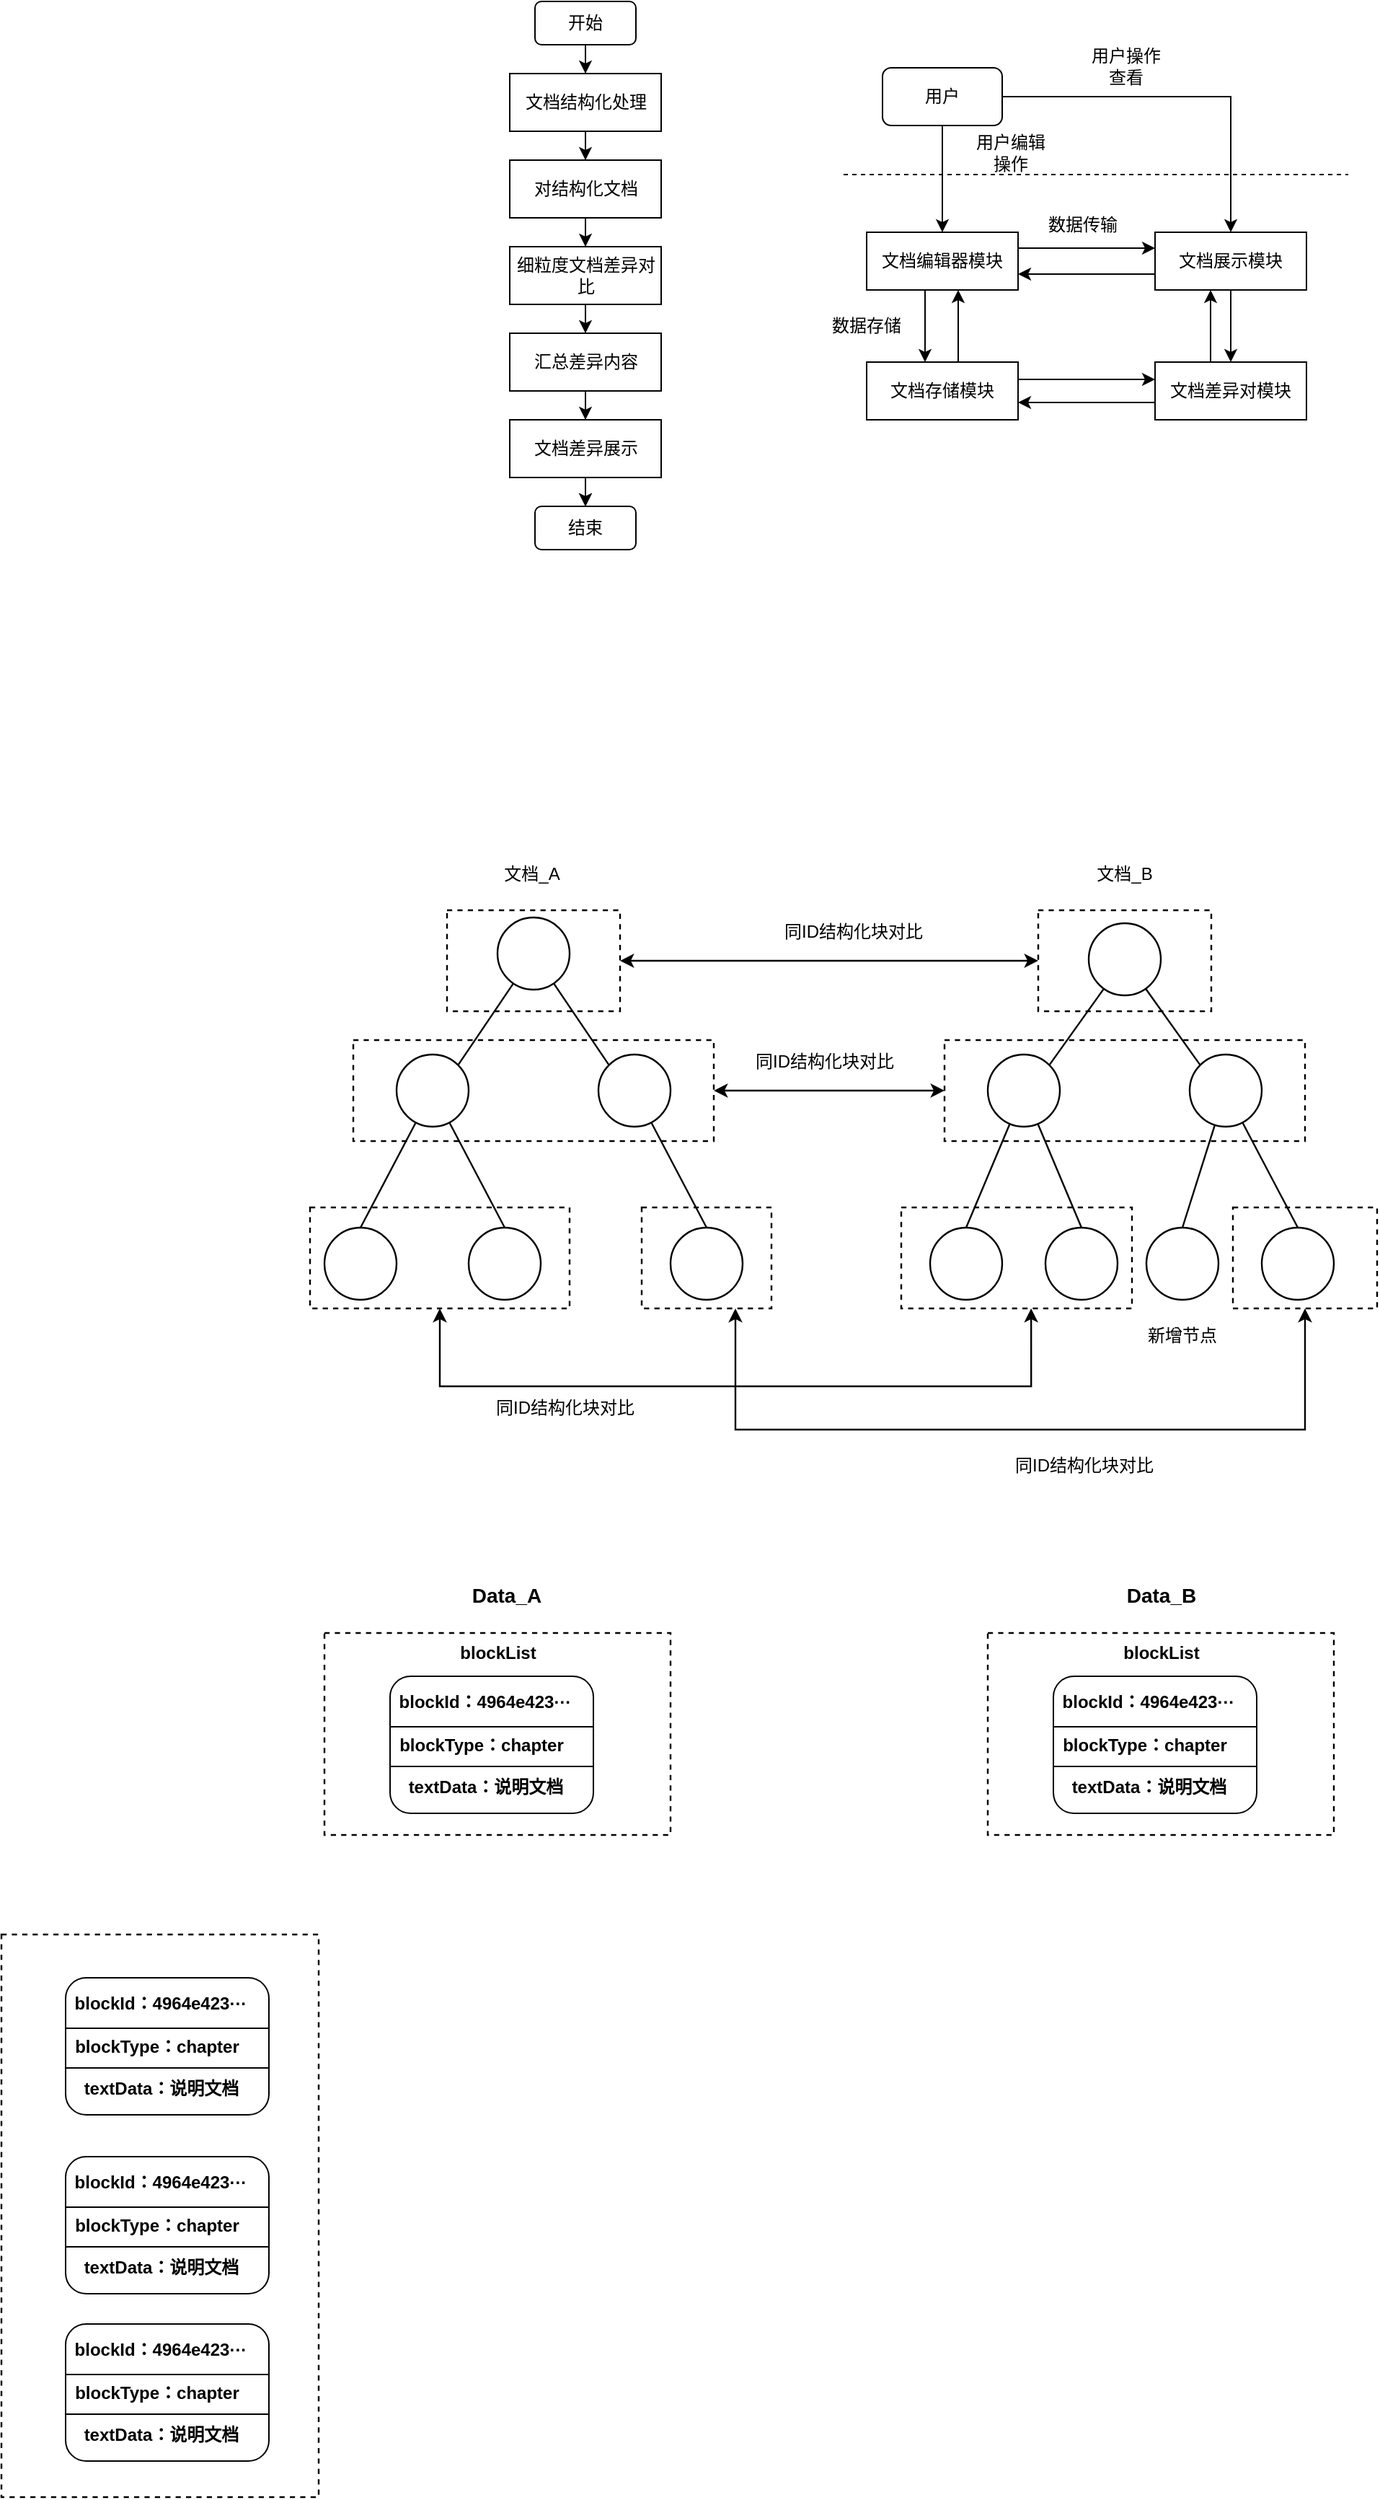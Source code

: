 <mxfile version="24.6.4" type="github">
  <diagram name="第 1 页" id="oBcTDAW4pHkjtFFDSPgj">
    <mxGraphModel dx="1877" dy="557" grid="1" gridSize="10" guides="1" tooltips="1" connect="1" arrows="1" fold="1" page="1" pageScale="1" pageWidth="827" pageHeight="1169" math="0" shadow="0">
      <root>
        <mxCell id="0" />
        <mxCell id="1" parent="0" />
        <mxCell id="rCB-V95ukldK7txEn3Un-5" style="edgeStyle=orthogonalEdgeStyle;rounded=0;orthogonalLoop=1;jettySize=auto;html=1;entryX=0.5;entryY=0;entryDx=0;entryDy=0;" edge="1" parent="1" source="lkDawI4MRN-JRugf49g6-1" target="lkDawI4MRN-JRugf49g6-2">
          <mxGeometry relative="1" as="geometry" />
        </mxCell>
        <mxCell id="lkDawI4MRN-JRugf49g6-1" value="开始" style="rounded=1;whiteSpace=wrap;html=1;" parent="1" vertex="1">
          <mxGeometry x="200" y="110" width="70" height="30" as="geometry" />
        </mxCell>
        <mxCell id="rCB-V95ukldK7txEn3Un-6" style="edgeStyle=orthogonalEdgeStyle;rounded=0;orthogonalLoop=1;jettySize=auto;html=1;entryX=0.5;entryY=0;entryDx=0;entryDy=0;" edge="1" parent="1" source="lkDawI4MRN-JRugf49g6-2" target="lkDawI4MRN-JRugf49g6-4">
          <mxGeometry relative="1" as="geometry" />
        </mxCell>
        <mxCell id="lkDawI4MRN-JRugf49g6-2" value="文档结构化处理" style="rounded=0;whiteSpace=wrap;html=1;" parent="1" vertex="1">
          <mxGeometry x="182.5" y="160" width="105" height="40" as="geometry" />
        </mxCell>
        <mxCell id="rCB-V95ukldK7txEn3Un-7" style="edgeStyle=orthogonalEdgeStyle;rounded=0;orthogonalLoop=1;jettySize=auto;html=1;entryX=0.5;entryY=0;entryDx=0;entryDy=0;" edge="1" parent="1" source="lkDawI4MRN-JRugf49g6-4" target="rCB-V95ukldK7txEn3Un-1">
          <mxGeometry relative="1" as="geometry" />
        </mxCell>
        <mxCell id="lkDawI4MRN-JRugf49g6-4" value="对结构化文档" style="rounded=0;whiteSpace=wrap;html=1;" parent="1" vertex="1">
          <mxGeometry x="182.5" y="220" width="105" height="40" as="geometry" />
        </mxCell>
        <mxCell id="rCB-V95ukldK7txEn3Un-8" style="edgeStyle=orthogonalEdgeStyle;rounded=0;orthogonalLoop=1;jettySize=auto;html=1;entryX=0.5;entryY=0;entryDx=0;entryDy=0;" edge="1" parent="1" source="rCB-V95ukldK7txEn3Un-1" target="rCB-V95ukldK7txEn3Un-2">
          <mxGeometry relative="1" as="geometry" />
        </mxCell>
        <mxCell id="rCB-V95ukldK7txEn3Un-1" value="细粒度文档差异对比" style="rounded=0;whiteSpace=wrap;html=1;" vertex="1" parent="1">
          <mxGeometry x="182.5" y="280" width="105" height="40" as="geometry" />
        </mxCell>
        <mxCell id="rCB-V95ukldK7txEn3Un-9" style="edgeStyle=orthogonalEdgeStyle;rounded=0;orthogonalLoop=1;jettySize=auto;html=1;entryX=0.5;entryY=0;entryDx=0;entryDy=0;" edge="1" parent="1" source="rCB-V95ukldK7txEn3Un-2" target="rCB-V95ukldK7txEn3Un-3">
          <mxGeometry relative="1" as="geometry" />
        </mxCell>
        <mxCell id="rCB-V95ukldK7txEn3Un-2" value="汇总差异内容" style="rounded=0;whiteSpace=wrap;html=1;" vertex="1" parent="1">
          <mxGeometry x="182.5" y="340" width="105" height="40" as="geometry" />
        </mxCell>
        <mxCell id="rCB-V95ukldK7txEn3Un-10" style="edgeStyle=orthogonalEdgeStyle;rounded=0;orthogonalLoop=1;jettySize=auto;html=1;entryX=0.5;entryY=0;entryDx=0;entryDy=0;" edge="1" parent="1" source="rCB-V95ukldK7txEn3Un-3" target="rCB-V95ukldK7txEn3Un-4">
          <mxGeometry relative="1" as="geometry" />
        </mxCell>
        <mxCell id="rCB-V95ukldK7txEn3Un-11" value="" style="edgeStyle=orthogonalEdgeStyle;rounded=0;orthogonalLoop=1;jettySize=auto;html=1;" edge="1" parent="1" source="rCB-V95ukldK7txEn3Un-3" target="rCB-V95ukldK7txEn3Un-4">
          <mxGeometry relative="1" as="geometry" />
        </mxCell>
        <mxCell id="rCB-V95ukldK7txEn3Un-3" value="文档差异展示" style="rounded=0;whiteSpace=wrap;html=1;" vertex="1" parent="1">
          <mxGeometry x="182.5" y="400" width="105" height="40" as="geometry" />
        </mxCell>
        <mxCell id="rCB-V95ukldK7txEn3Un-4" value="结束" style="rounded=1;whiteSpace=wrap;html=1;" vertex="1" parent="1">
          <mxGeometry x="200" y="460" width="70" height="30" as="geometry" />
        </mxCell>
        <mxCell id="rCB-V95ukldK7txEn3Un-15" style="edgeStyle=orthogonalEdgeStyle;rounded=0;orthogonalLoop=1;jettySize=auto;html=1;entryX=0.5;entryY=0;entryDx=0;entryDy=0;" edge="1" parent="1">
          <mxGeometry relative="1" as="geometry">
            <mxPoint x="470.5" y="310" as="sourcePoint" />
            <mxPoint x="470.5" y="360" as="targetPoint" />
          </mxGeometry>
        </mxCell>
        <mxCell id="rCB-V95ukldK7txEn3Un-18" style="edgeStyle=orthogonalEdgeStyle;rounded=0;orthogonalLoop=1;jettySize=auto;html=1;entryX=0;entryY=0.5;entryDx=0;entryDy=0;" edge="1" parent="1">
          <mxGeometry relative="1" as="geometry">
            <mxPoint x="535" y="281" as="sourcePoint" />
            <mxPoint x="630" y="281" as="targetPoint" />
          </mxGeometry>
        </mxCell>
        <mxCell id="rCB-V95ukldK7txEn3Un-32" value="" style="edgeStyle=orthogonalEdgeStyle;rounded=0;orthogonalLoop=1;jettySize=auto;html=1;" edge="1" parent="1">
          <mxGeometry relative="1" as="geometry">
            <mxPoint x="630" y="388" as="sourcePoint" />
            <mxPoint x="535" y="388" as="targetPoint" />
          </mxGeometry>
        </mxCell>
        <mxCell id="rCB-V95ukldK7txEn3Un-33" value="" style="edgeStyle=orthogonalEdgeStyle;rounded=0;orthogonalLoop=1;jettySize=auto;html=1;" edge="1" parent="1">
          <mxGeometry relative="1" as="geometry">
            <mxPoint x="668.5" y="360" as="sourcePoint" />
            <mxPoint x="668.5" y="310" as="targetPoint" />
          </mxGeometry>
        </mxCell>
        <mxCell id="rCB-V95ukldK7txEn3Un-12" value="文档差异对模块" style="rounded=0;whiteSpace=wrap;html=1;" vertex="1" parent="1">
          <mxGeometry x="630" y="360" width="105" height="40" as="geometry" />
        </mxCell>
        <mxCell id="rCB-V95ukldK7txEn3Un-16" style="edgeStyle=orthogonalEdgeStyle;rounded=0;orthogonalLoop=1;jettySize=auto;html=1;entryX=0.5;entryY=1;entryDx=0;entryDy=0;" edge="1" parent="1">
          <mxGeometry relative="1" as="geometry">
            <mxPoint x="493.5" y="360" as="sourcePoint" />
            <mxPoint x="493.5" y="310" as="targetPoint" />
          </mxGeometry>
        </mxCell>
        <mxCell id="rCB-V95ukldK7txEn3Un-29" value="" style="edgeStyle=orthogonalEdgeStyle;rounded=0;orthogonalLoop=1;jettySize=auto;html=1;" edge="1" parent="1">
          <mxGeometry relative="1" as="geometry">
            <mxPoint x="535" y="372" as="sourcePoint" />
            <mxPoint x="630" y="372" as="targetPoint" />
          </mxGeometry>
        </mxCell>
        <mxCell id="rCB-V95ukldK7txEn3Un-13" value="文档存储模块" style="rounded=0;whiteSpace=wrap;html=1;" vertex="1" parent="1">
          <mxGeometry x="430" y="360" width="105" height="40" as="geometry" />
        </mxCell>
        <mxCell id="rCB-V95ukldK7txEn3Un-20" value="" style="edgeStyle=orthogonalEdgeStyle;rounded=0;orthogonalLoop=1;jettySize=auto;html=1;" edge="1" parent="1">
          <mxGeometry relative="1" as="geometry">
            <mxPoint x="630" y="299" as="sourcePoint" />
            <mxPoint x="535" y="299" as="targetPoint" />
          </mxGeometry>
        </mxCell>
        <mxCell id="rCB-V95ukldK7txEn3Un-34" value="" style="edgeStyle=orthogonalEdgeStyle;rounded=0;orthogonalLoop=1;jettySize=auto;html=1;" edge="1" parent="1" source="rCB-V95ukldK7txEn3Un-14" target="rCB-V95ukldK7txEn3Un-12">
          <mxGeometry relative="1" as="geometry" />
        </mxCell>
        <mxCell id="rCB-V95ukldK7txEn3Un-14" value="文档展示模块" style="rounded=0;whiteSpace=wrap;html=1;" vertex="1" parent="1">
          <mxGeometry x="630" y="270" width="105" height="40" as="geometry" />
        </mxCell>
        <mxCell id="rCB-V95ukldK7txEn3Un-22" value="" style="endArrow=none;html=1;rounded=0;dashed=1;" edge="1" parent="1">
          <mxGeometry width="50" height="50" relative="1" as="geometry">
            <mxPoint x="414" y="230" as="sourcePoint" />
            <mxPoint x="764" y="230" as="targetPoint" />
          </mxGeometry>
        </mxCell>
        <mxCell id="rCB-V95ukldK7txEn3Un-25" value="用户操作查看" style="text;html=1;align=center;verticalAlign=middle;whiteSpace=wrap;rounded=0;" vertex="1" parent="1">
          <mxGeometry x="580" y="140" width="60" height="30" as="geometry" />
        </mxCell>
        <mxCell id="rCB-V95ukldK7txEn3Un-26" value="数据传输" style="text;html=1;align=center;verticalAlign=middle;whiteSpace=wrap;rounded=0;" vertex="1" parent="1">
          <mxGeometry x="550" y="250" width="60" height="30" as="geometry" />
        </mxCell>
        <mxCell id="rCB-V95ukldK7txEn3Un-27" value="数据存储" style="text;html=1;align=center;verticalAlign=middle;whiteSpace=wrap;rounded=0;" vertex="1" parent="1">
          <mxGeometry x="400" y="320" width="60" height="30" as="geometry" />
        </mxCell>
        <mxCell id="rCB-V95ukldK7txEn3Un-28" value="文档编辑器模块" style="rounded=0;whiteSpace=wrap;html=1;" vertex="1" parent="1">
          <mxGeometry x="430" y="270" width="105" height="40" as="geometry" />
        </mxCell>
        <mxCell id="rCB-V95ukldK7txEn3Un-37" value="" style="edgeStyle=orthogonalEdgeStyle;rounded=0;orthogonalLoop=1;jettySize=auto;html=1;" edge="1" parent="1" source="rCB-V95ukldK7txEn3Un-35" target="rCB-V95ukldK7txEn3Un-28">
          <mxGeometry relative="1" as="geometry" />
        </mxCell>
        <mxCell id="rCB-V95ukldK7txEn3Un-38" style="edgeStyle=orthogonalEdgeStyle;rounded=0;orthogonalLoop=1;jettySize=auto;html=1;entryX=0.5;entryY=0;entryDx=0;entryDy=0;" edge="1" parent="1" source="rCB-V95ukldK7txEn3Un-35" target="rCB-V95ukldK7txEn3Un-14">
          <mxGeometry relative="1" as="geometry" />
        </mxCell>
        <mxCell id="rCB-V95ukldK7txEn3Un-35" value="用户" style="rounded=1;whiteSpace=wrap;html=1;" vertex="1" parent="1">
          <mxGeometry x="441" y="156" width="83" height="40" as="geometry" />
        </mxCell>
        <mxCell id="rCB-V95ukldK7txEn3Un-36" value="用户编辑操作" style="text;html=1;align=center;verticalAlign=middle;whiteSpace=wrap;rounded=0;" vertex="1" parent="1">
          <mxGeometry x="500" y="200" width="60" height="30" as="geometry" />
        </mxCell>
        <mxCell id="rCB-V95ukldK7txEn3Un-83" style="edgeStyle=orthogonalEdgeStyle;rounded=0;orthogonalLoop=1;jettySize=auto;html=1;entryX=0.5;entryY=1;entryDx=0;entryDy=0;startArrow=classic;startFill=1;strokeWidth=1.2;" edge="1" parent="1" source="rCB-V95ukldK7txEn3Un-84" target="rCB-V95ukldK7txEn3Un-86">
          <mxGeometry relative="1" as="geometry">
            <mxPoint x="339" y="1140" as="targetPoint" />
            <Array as="points">
              <mxPoint x="339" y="1100" />
              <mxPoint x="734" y="1100" />
            </Array>
          </mxGeometry>
        </mxCell>
        <mxCell id="rCB-V95ukldK7txEn3Un-84" value="" style="rounded=0;whiteSpace=wrap;html=1;dashed=1;strokeWidth=1.2;" vertex="1" parent="1">
          <mxGeometry x="274" y="946" width="90" height="70" as="geometry" />
        </mxCell>
        <mxCell id="rCB-V95ukldK7txEn3Un-85" value="" style="rounded=0;whiteSpace=wrap;html=1;dashed=1;strokeWidth=1.2;" vertex="1" parent="1">
          <mxGeometry x="454" y="946" width="160" height="70" as="geometry" />
        </mxCell>
        <mxCell id="rCB-V95ukldK7txEn3Un-86" value="" style="rounded=0;whiteSpace=wrap;html=1;dashed=1;strokeWidth=1.2;" vertex="1" parent="1">
          <mxGeometry x="684" y="946" width="100" height="70" as="geometry" />
        </mxCell>
        <mxCell id="rCB-V95ukldK7txEn3Un-87" value="" style="rounded=0;whiteSpace=wrap;html=1;dashed=1;strokeWidth=1.2;" vertex="1" parent="1">
          <mxGeometry x="44" y="946" width="180" height="70" as="geometry" />
        </mxCell>
        <mxCell id="rCB-V95ukldK7txEn3Un-88" value="" style="rounded=0;whiteSpace=wrap;html=1;dashed=1;strokeWidth=1.2;" vertex="1" parent="1">
          <mxGeometry x="484" y="830" width="250" height="70" as="geometry" />
        </mxCell>
        <mxCell id="rCB-V95ukldK7txEn3Un-89" style="edgeStyle=orthogonalEdgeStyle;rounded=0;orthogonalLoop=1;jettySize=auto;html=1;entryX=0;entryY=0.5;entryDx=0;entryDy=0;startArrow=classic;startFill=1;strokeWidth=1.2;" edge="1" parent="1" source="rCB-V95ukldK7txEn3Un-90" target="rCB-V95ukldK7txEn3Un-88">
          <mxGeometry relative="1" as="geometry" />
        </mxCell>
        <mxCell id="rCB-V95ukldK7txEn3Un-90" value="" style="rounded=0;whiteSpace=wrap;html=1;dashed=1;strokeWidth=1.2;" vertex="1" parent="1">
          <mxGeometry x="74" y="830" width="250" height="70" as="geometry" />
        </mxCell>
        <mxCell id="rCB-V95ukldK7txEn3Un-91" value="" style="rounded=0;whiteSpace=wrap;html=1;dashed=1;strokeWidth=1.2;" vertex="1" parent="1">
          <mxGeometry x="549" y="740" width="120" height="70" as="geometry" />
        </mxCell>
        <mxCell id="rCB-V95ukldK7txEn3Un-92" style="edgeStyle=orthogonalEdgeStyle;rounded=0;orthogonalLoop=1;jettySize=auto;html=1;entryX=0;entryY=0.5;entryDx=0;entryDy=0;startArrow=classic;startFill=1;strokeWidth=1.2;" edge="1" parent="1" source="rCB-V95ukldK7txEn3Un-93" target="rCB-V95ukldK7txEn3Un-91">
          <mxGeometry relative="1" as="geometry" />
        </mxCell>
        <mxCell id="rCB-V95ukldK7txEn3Un-93" value="" style="rounded=0;whiteSpace=wrap;html=1;dashed=1;strokeWidth=1.2;" vertex="1" parent="1">
          <mxGeometry x="139" y="740" width="120" height="70" as="geometry" />
        </mxCell>
        <mxCell id="rCB-V95ukldK7txEn3Un-94" style="rounded=0;orthogonalLoop=1;jettySize=auto;html=1;entryX=1;entryY=0;entryDx=0;entryDy=0;endArrow=none;endFill=0;strokeWidth=1.2;" edge="1" parent="1" source="rCB-V95ukldK7txEn3Un-96" target="rCB-V95ukldK7txEn3Un-99">
          <mxGeometry relative="1" as="geometry" />
        </mxCell>
        <mxCell id="rCB-V95ukldK7txEn3Un-95" style="rounded=0;orthogonalLoop=1;jettySize=auto;html=1;entryX=0;entryY=0;entryDx=0;entryDy=0;endArrow=none;endFill=0;strokeWidth=1.2;" edge="1" parent="1" source="rCB-V95ukldK7txEn3Un-96" target="rCB-V95ukldK7txEn3Un-101">
          <mxGeometry relative="1" as="geometry" />
        </mxCell>
        <mxCell id="rCB-V95ukldK7txEn3Un-96" value="" style="ellipse;whiteSpace=wrap;html=1;aspect=fixed;strokeWidth=1.2;" vertex="1" parent="1">
          <mxGeometry x="174" y="745" width="50" height="50" as="geometry" />
        </mxCell>
        <mxCell id="rCB-V95ukldK7txEn3Un-97" style="rounded=0;orthogonalLoop=1;jettySize=auto;html=1;entryX=0.5;entryY=0;entryDx=0;entryDy=0;endArrow=none;endFill=0;strokeWidth=1.2;" edge="1" parent="1" source="rCB-V95ukldK7txEn3Un-99" target="rCB-V95ukldK7txEn3Un-102">
          <mxGeometry relative="1" as="geometry" />
        </mxCell>
        <mxCell id="rCB-V95ukldK7txEn3Un-98" style="rounded=0;orthogonalLoop=1;jettySize=auto;html=1;entryX=0.5;entryY=0;entryDx=0;entryDy=0;endArrow=none;endFill=0;strokeWidth=1.2;" edge="1" parent="1" source="rCB-V95ukldK7txEn3Un-99" target="rCB-V95ukldK7txEn3Un-103">
          <mxGeometry relative="1" as="geometry" />
        </mxCell>
        <mxCell id="rCB-V95ukldK7txEn3Un-99" value="" style="ellipse;whiteSpace=wrap;html=1;aspect=fixed;strokeWidth=1.2;" vertex="1" parent="1">
          <mxGeometry x="104" y="840" width="50" height="50" as="geometry" />
        </mxCell>
        <mxCell id="rCB-V95ukldK7txEn3Un-100" style="rounded=0;orthogonalLoop=1;jettySize=auto;html=1;entryX=0.5;entryY=0;entryDx=0;entryDy=0;endArrow=none;endFill=0;strokeWidth=1.2;" edge="1" parent="1" source="rCB-V95ukldK7txEn3Un-101" target="rCB-V95ukldK7txEn3Un-104">
          <mxGeometry relative="1" as="geometry" />
        </mxCell>
        <mxCell id="rCB-V95ukldK7txEn3Un-101" value="" style="ellipse;whiteSpace=wrap;html=1;aspect=fixed;strokeWidth=1.2;" vertex="1" parent="1">
          <mxGeometry x="244" y="840" width="50" height="50" as="geometry" />
        </mxCell>
        <mxCell id="rCB-V95ukldK7txEn3Un-102" value="" style="ellipse;whiteSpace=wrap;html=1;aspect=fixed;strokeWidth=1.2;" vertex="1" parent="1">
          <mxGeometry x="54" y="960" width="50" height="50" as="geometry" />
        </mxCell>
        <mxCell id="rCB-V95ukldK7txEn3Un-103" value="" style="ellipse;whiteSpace=wrap;html=1;aspect=fixed;strokeWidth=1.2;" vertex="1" parent="1">
          <mxGeometry x="154" y="960" width="50" height="50" as="geometry" />
        </mxCell>
        <mxCell id="rCB-V95ukldK7txEn3Un-104" value="" style="ellipse;whiteSpace=wrap;html=1;aspect=fixed;strokeWidth=1.2;" vertex="1" parent="1">
          <mxGeometry x="294" y="960" width="50" height="50" as="geometry" />
        </mxCell>
        <mxCell id="rCB-V95ukldK7txEn3Un-105" style="rounded=0;orthogonalLoop=1;jettySize=auto;html=1;entryX=1;entryY=0;entryDx=0;entryDy=0;endArrow=none;endFill=0;strokeWidth=1.2;" edge="1" parent="1" source="rCB-V95ukldK7txEn3Un-107" target="rCB-V95ukldK7txEn3Un-110">
          <mxGeometry relative="1" as="geometry" />
        </mxCell>
        <mxCell id="rCB-V95ukldK7txEn3Un-106" style="rounded=0;orthogonalLoop=1;jettySize=auto;html=1;entryX=0;entryY=0;entryDx=0;entryDy=0;endArrow=none;endFill=0;strokeWidth=1.2;" edge="1" parent="1" source="rCB-V95ukldK7txEn3Un-107" target="rCB-V95ukldK7txEn3Un-113">
          <mxGeometry relative="1" as="geometry" />
        </mxCell>
        <mxCell id="rCB-V95ukldK7txEn3Un-107" value="" style="ellipse;whiteSpace=wrap;html=1;aspect=fixed;strokeWidth=1.2;" vertex="1" parent="1">
          <mxGeometry x="584" y="749" width="50" height="50" as="geometry" />
        </mxCell>
        <mxCell id="rCB-V95ukldK7txEn3Un-108" style="rounded=0;orthogonalLoop=1;jettySize=auto;html=1;entryX=0.5;entryY=0;entryDx=0;entryDy=0;endArrow=none;endFill=0;strokeWidth=1.2;" edge="1" parent="1" source="rCB-V95ukldK7txEn3Un-110" target="rCB-V95ukldK7txEn3Un-114">
          <mxGeometry relative="1" as="geometry" />
        </mxCell>
        <mxCell id="rCB-V95ukldK7txEn3Un-109" style="rounded=0;orthogonalLoop=1;jettySize=auto;html=1;entryX=0.5;entryY=0;entryDx=0;entryDy=0;endArrow=none;endFill=0;strokeWidth=1.2;" edge="1" parent="1" source="rCB-V95ukldK7txEn3Un-110" target="rCB-V95ukldK7txEn3Un-115">
          <mxGeometry relative="1" as="geometry" />
        </mxCell>
        <mxCell id="rCB-V95ukldK7txEn3Un-110" value="" style="ellipse;whiteSpace=wrap;html=1;aspect=fixed;strokeWidth=1.2;" vertex="1" parent="1">
          <mxGeometry x="514" y="840" width="50" height="50" as="geometry" />
        </mxCell>
        <mxCell id="rCB-V95ukldK7txEn3Un-111" style="rounded=0;orthogonalLoop=1;jettySize=auto;html=1;entryX=0.5;entryY=0;entryDx=0;entryDy=0;endArrow=none;endFill=0;strokeWidth=1.2;" edge="1" parent="1" source="rCB-V95ukldK7txEn3Un-113" target="rCB-V95ukldK7txEn3Un-116">
          <mxGeometry relative="1" as="geometry" />
        </mxCell>
        <mxCell id="rCB-V95ukldK7txEn3Un-112" style="rounded=0;orthogonalLoop=1;jettySize=auto;html=1;entryX=0.5;entryY=0;entryDx=0;entryDy=0;endArrow=none;endFill=0;strokeWidth=1.2;" edge="1" parent="1" source="rCB-V95ukldK7txEn3Un-113" target="rCB-V95ukldK7txEn3Un-117">
          <mxGeometry relative="1" as="geometry" />
        </mxCell>
        <mxCell id="rCB-V95ukldK7txEn3Un-113" value="" style="ellipse;whiteSpace=wrap;html=1;aspect=fixed;strokeWidth=1.2;" vertex="1" parent="1">
          <mxGeometry x="654" y="840" width="50" height="50" as="geometry" />
        </mxCell>
        <mxCell id="rCB-V95ukldK7txEn3Un-114" value="" style="ellipse;whiteSpace=wrap;html=1;aspect=fixed;strokeWidth=1.2;" vertex="1" parent="1">
          <mxGeometry x="474" y="960" width="50" height="50" as="geometry" />
        </mxCell>
        <mxCell id="rCB-V95ukldK7txEn3Un-115" value="" style="ellipse;whiteSpace=wrap;html=1;aspect=fixed;strokeWidth=1.2;" vertex="1" parent="1">
          <mxGeometry x="554" y="960" width="50" height="50" as="geometry" />
        </mxCell>
        <mxCell id="rCB-V95ukldK7txEn3Un-116" value="" style="ellipse;whiteSpace=wrap;html=1;aspect=fixed;strokeWidth=1.2;" vertex="1" parent="1">
          <mxGeometry x="704" y="960" width="50" height="50" as="geometry" />
        </mxCell>
        <mxCell id="rCB-V95ukldK7txEn3Un-117" value="" style="ellipse;whiteSpace=wrap;html=1;aspect=fixed;strokeWidth=1.2;" vertex="1" parent="1">
          <mxGeometry x="624" y="960" width="50" height="50" as="geometry" />
        </mxCell>
        <mxCell id="rCB-V95ukldK7txEn3Un-118" style="edgeStyle=orthogonalEdgeStyle;rounded=0;orthogonalLoop=1;jettySize=auto;html=1;entryX=0.563;entryY=1;entryDx=0;entryDy=0;entryPerimeter=0;exitX=0.5;exitY=1;exitDx=0;exitDy=0;startArrow=classic;startFill=1;strokeWidth=1.2;" edge="1" parent="1" source="rCB-V95ukldK7txEn3Un-87" target="rCB-V95ukldK7txEn3Un-85">
          <mxGeometry relative="1" as="geometry">
            <Array as="points">
              <mxPoint x="134" y="1070" />
              <mxPoint x="544" y="1070" />
            </Array>
          </mxGeometry>
        </mxCell>
        <mxCell id="rCB-V95ukldK7txEn3Un-119" value="文档_A" style="text;html=1;align=center;verticalAlign=middle;whiteSpace=wrap;rounded=0;strokeWidth=1.2;" vertex="1" parent="1">
          <mxGeometry x="168" y="700" width="60" height="30" as="geometry" />
        </mxCell>
        <mxCell id="rCB-V95ukldK7txEn3Un-120" value="文档_B" style="text;html=1;align=center;verticalAlign=middle;whiteSpace=wrap;rounded=0;strokeWidth=1.2;" vertex="1" parent="1">
          <mxGeometry x="579" y="700" width="60" height="30" as="geometry" />
        </mxCell>
        <mxCell id="rCB-V95ukldK7txEn3Un-121" value="同ID结构化块对比" style="text;html=1;align=center;verticalAlign=middle;whiteSpace=wrap;rounded=0;strokeWidth=1.2;" vertex="1" parent="1">
          <mxGeometry x="368" y="740" width="106" height="30" as="geometry" />
        </mxCell>
        <mxCell id="rCB-V95ukldK7txEn3Un-122" value="同ID结构化块对比" style="text;html=1;align=center;verticalAlign=middle;whiteSpace=wrap;rounded=0;strokeWidth=1.2;" vertex="1" parent="1">
          <mxGeometry x="348" y="830" width="106" height="30" as="geometry" />
        </mxCell>
        <mxCell id="rCB-V95ukldK7txEn3Un-123" value="同ID结构化块对比" style="text;html=1;align=center;verticalAlign=middle;whiteSpace=wrap;rounded=0;strokeWidth=1.2;" vertex="1" parent="1">
          <mxGeometry x="168" y="1070" width="106" height="30" as="geometry" />
        </mxCell>
        <mxCell id="rCB-V95ukldK7txEn3Un-124" value="同ID结构化块对比" style="text;html=1;align=center;verticalAlign=middle;whiteSpace=wrap;rounded=0;strokeWidth=1.2;" vertex="1" parent="1">
          <mxGeometry x="528" y="1110" width="106" height="30" as="geometry" />
        </mxCell>
        <mxCell id="rCB-V95ukldK7txEn3Un-125" value="新增节点" style="text;html=1;align=center;verticalAlign=middle;whiteSpace=wrap;rounded=0;strokeWidth=1.2;" vertex="1" parent="1">
          <mxGeometry x="619" y="1020" width="60" height="30" as="geometry" />
        </mxCell>
        <mxCell id="rCB-V95ukldK7txEn3Un-126" value="" style="rounded=0;whiteSpace=wrap;html=1;dashed=1;strokeWidth=1.2;" vertex="1" parent="1">
          <mxGeometry x="54" y="1241" width="240" height="140" as="geometry" />
        </mxCell>
        <mxCell id="rCB-V95ukldK7txEn3Un-145" value="" style="group" vertex="1" connectable="0" parent="1">
          <mxGeometry x="95" y="1271" width="145.5" height="95" as="geometry" />
        </mxCell>
        <mxCell id="rCB-V95ukldK7txEn3Un-139" value="" style="rounded=1;whiteSpace=wrap;html=1;" vertex="1" parent="rCB-V95ukldK7txEn3Un-145">
          <mxGeometry x="4.5" width="141" height="95" as="geometry" />
        </mxCell>
        <mxCell id="rCB-V95ukldK7txEn3Un-138" value="" style="rounded=0;whiteSpace=wrap;html=1;" vertex="1" parent="rCB-V95ukldK7txEn3Un-145">
          <mxGeometry x="4.5" y="35" width="141" height="27.5" as="geometry" />
        </mxCell>
        <mxCell id="rCB-V95ukldK7txEn3Un-142" value="blockId：4964e423···" style="text;html=1;align=center;verticalAlign=middle;whiteSpace=wrap;rounded=0;fontStyle=1" vertex="1" parent="rCB-V95ukldK7txEn3Un-145">
          <mxGeometry y="2.5" width="141" height="30" as="geometry" />
        </mxCell>
        <mxCell id="rCB-V95ukldK7txEn3Un-143" value="blockType：chapter" style="text;html=1;align=center;verticalAlign=middle;whiteSpace=wrap;rounded=0;fontStyle=1" vertex="1" parent="rCB-V95ukldK7txEn3Un-145">
          <mxGeometry x="8.25" y="32.5" width="120" height="30" as="geometry" />
        </mxCell>
        <mxCell id="rCB-V95ukldK7txEn3Un-144" value="textData：说明文档" style="text;html=1;align=center;verticalAlign=middle;whiteSpace=wrap;rounded=0;fontStyle=1" vertex="1" parent="rCB-V95ukldK7txEn3Un-145">
          <mxGeometry x="11.25" y="61.5" width="120" height="30" as="geometry" />
        </mxCell>
        <mxCell id="rCB-V95ukldK7txEn3Un-146" value="blockList" style="text;html=1;align=center;verticalAlign=middle;resizable=0;points=[];autosize=1;strokeColor=none;fillColor=none;fontStyle=1" vertex="1" parent="1">
          <mxGeometry x="139" y="1240" width="70" height="30" as="geometry" />
        </mxCell>
        <mxCell id="rCB-V95ukldK7txEn3Un-147" value="" style="rounded=0;whiteSpace=wrap;html=1;dashed=1;strokeWidth=1.2;" vertex="1" parent="1">
          <mxGeometry x="514" y="1241" width="240" height="140" as="geometry" />
        </mxCell>
        <mxCell id="rCB-V95ukldK7txEn3Un-148" value="" style="group" vertex="1" connectable="0" parent="1">
          <mxGeometry x="555" y="1271" width="145.5" height="95" as="geometry" />
        </mxCell>
        <mxCell id="rCB-V95ukldK7txEn3Un-149" value="" style="rounded=1;whiteSpace=wrap;html=1;" vertex="1" parent="rCB-V95ukldK7txEn3Un-148">
          <mxGeometry x="4.5" width="141" height="95" as="geometry" />
        </mxCell>
        <mxCell id="rCB-V95ukldK7txEn3Un-150" value="" style="rounded=0;whiteSpace=wrap;html=1;" vertex="1" parent="rCB-V95ukldK7txEn3Un-148">
          <mxGeometry x="4.5" y="35" width="141" height="27.5" as="geometry" />
        </mxCell>
        <mxCell id="rCB-V95ukldK7txEn3Un-151" value="blockId：4964e423···" style="text;html=1;align=center;verticalAlign=middle;whiteSpace=wrap;rounded=0;fontStyle=1" vertex="1" parent="rCB-V95ukldK7txEn3Un-148">
          <mxGeometry y="2.5" width="141" height="30" as="geometry" />
        </mxCell>
        <mxCell id="rCB-V95ukldK7txEn3Un-152" value="blockType：chapter" style="text;html=1;align=center;verticalAlign=middle;whiteSpace=wrap;rounded=0;fontStyle=1" vertex="1" parent="rCB-V95ukldK7txEn3Un-148">
          <mxGeometry x="8.25" y="32.5" width="120" height="30" as="geometry" />
        </mxCell>
        <mxCell id="rCB-V95ukldK7txEn3Un-153" value="textData：说明文档" style="text;html=1;align=center;verticalAlign=middle;whiteSpace=wrap;rounded=0;fontStyle=1" vertex="1" parent="rCB-V95ukldK7txEn3Un-148">
          <mxGeometry x="11.25" y="61.5" width="120" height="30" as="geometry" />
        </mxCell>
        <mxCell id="rCB-V95ukldK7txEn3Un-154" value="blockList" style="text;html=1;align=center;verticalAlign=middle;resizable=0;points=[];autosize=1;strokeColor=none;fillColor=none;fontStyle=1" vertex="1" parent="1">
          <mxGeometry x="599" y="1240" width="70" height="30" as="geometry" />
        </mxCell>
        <mxCell id="rCB-V95ukldK7txEn3Un-155" value="&lt;b style=&quot;font-size: 14px;&quot;&gt;Data_A&lt;/b&gt;" style="text;html=1;align=center;verticalAlign=middle;resizable=0;points=[];autosize=1;strokeColor=none;fillColor=none;fontSize=14;" vertex="1" parent="1">
          <mxGeometry x="145" y="1200" width="70" height="30" as="geometry" />
        </mxCell>
        <mxCell id="rCB-V95ukldK7txEn3Un-156" value="&lt;b style=&quot;font-size: 14px;&quot;&gt;Data_B&lt;/b&gt;" style="text;html=1;align=center;verticalAlign=middle;resizable=0;points=[];autosize=1;strokeColor=none;fillColor=none;fontSize=14;" vertex="1" parent="1">
          <mxGeometry x="599" y="1200" width="70" height="30" as="geometry" />
        </mxCell>
        <mxCell id="rCB-V95ukldK7txEn3Un-157" value="" style="rounded=0;whiteSpace=wrap;html=1;dashed=1;strokeWidth=1.2;" vertex="1" parent="1">
          <mxGeometry x="-170" y="1450" width="220" height="390" as="geometry" />
        </mxCell>
        <mxCell id="rCB-V95ukldK7txEn3Un-158" value="" style="group" vertex="1" connectable="0" parent="1">
          <mxGeometry x="-130" y="1480" width="145.5" height="95" as="geometry" />
        </mxCell>
        <mxCell id="rCB-V95ukldK7txEn3Un-159" value="" style="rounded=1;whiteSpace=wrap;html=1;" vertex="1" parent="rCB-V95ukldK7txEn3Un-158">
          <mxGeometry x="4.5" width="141" height="95" as="geometry" />
        </mxCell>
        <mxCell id="rCB-V95ukldK7txEn3Un-160" value="" style="rounded=0;whiteSpace=wrap;html=1;" vertex="1" parent="rCB-V95ukldK7txEn3Un-158">
          <mxGeometry x="4.5" y="35" width="141" height="27.5" as="geometry" />
        </mxCell>
        <mxCell id="rCB-V95ukldK7txEn3Un-161" value="blockId：4964e423···" style="text;html=1;align=center;verticalAlign=middle;whiteSpace=wrap;rounded=0;fontStyle=1" vertex="1" parent="rCB-V95ukldK7txEn3Un-158">
          <mxGeometry y="2.5" width="141" height="30" as="geometry" />
        </mxCell>
        <mxCell id="rCB-V95ukldK7txEn3Un-162" value="blockType：chapter" style="text;html=1;align=center;verticalAlign=middle;whiteSpace=wrap;rounded=0;fontStyle=1" vertex="1" parent="rCB-V95ukldK7txEn3Un-158">
          <mxGeometry x="8.25" y="32.5" width="120" height="30" as="geometry" />
        </mxCell>
        <mxCell id="rCB-V95ukldK7txEn3Un-163" value="textData：说明文档" style="text;html=1;align=center;verticalAlign=middle;whiteSpace=wrap;rounded=0;fontStyle=1" vertex="1" parent="rCB-V95ukldK7txEn3Un-158">
          <mxGeometry x="11.25" y="61.5" width="120" height="30" as="geometry" />
        </mxCell>
        <mxCell id="rCB-V95ukldK7txEn3Un-164" value="" style="group" vertex="1" connectable="0" parent="1">
          <mxGeometry x="-130" y="1604" width="145.5" height="95" as="geometry" />
        </mxCell>
        <mxCell id="rCB-V95ukldK7txEn3Un-165" value="" style="rounded=1;whiteSpace=wrap;html=1;" vertex="1" parent="rCB-V95ukldK7txEn3Un-164">
          <mxGeometry x="4.5" width="141" height="95" as="geometry" />
        </mxCell>
        <mxCell id="rCB-V95ukldK7txEn3Un-166" value="" style="rounded=0;whiteSpace=wrap;html=1;" vertex="1" parent="rCB-V95ukldK7txEn3Un-164">
          <mxGeometry x="4.5" y="35" width="141" height="27.5" as="geometry" />
        </mxCell>
        <mxCell id="rCB-V95ukldK7txEn3Un-167" value="blockId：4964e423···" style="text;html=1;align=center;verticalAlign=middle;whiteSpace=wrap;rounded=0;fontStyle=1" vertex="1" parent="rCB-V95ukldK7txEn3Un-164">
          <mxGeometry y="2.5" width="141" height="30" as="geometry" />
        </mxCell>
        <mxCell id="rCB-V95ukldK7txEn3Un-168" value="blockType：chapter" style="text;html=1;align=center;verticalAlign=middle;whiteSpace=wrap;rounded=0;fontStyle=1" vertex="1" parent="rCB-V95ukldK7txEn3Un-164">
          <mxGeometry x="8.25" y="32.5" width="120" height="30" as="geometry" />
        </mxCell>
        <mxCell id="rCB-V95ukldK7txEn3Un-169" value="textData：说明文档" style="text;html=1;align=center;verticalAlign=middle;whiteSpace=wrap;rounded=0;fontStyle=1" vertex="1" parent="rCB-V95ukldK7txEn3Un-164">
          <mxGeometry x="11.25" y="61.5" width="120" height="30" as="geometry" />
        </mxCell>
        <mxCell id="rCB-V95ukldK7txEn3Un-170" value="" style="group" vertex="1" connectable="0" parent="1">
          <mxGeometry x="-130" y="1720" width="145.5" height="95" as="geometry" />
        </mxCell>
        <mxCell id="rCB-V95ukldK7txEn3Un-171" value="" style="rounded=1;whiteSpace=wrap;html=1;" vertex="1" parent="rCB-V95ukldK7txEn3Un-170">
          <mxGeometry x="4.5" width="141" height="95" as="geometry" />
        </mxCell>
        <mxCell id="rCB-V95ukldK7txEn3Un-172" value="" style="rounded=0;whiteSpace=wrap;html=1;" vertex="1" parent="rCB-V95ukldK7txEn3Un-170">
          <mxGeometry x="4.5" y="35" width="141" height="27.5" as="geometry" />
        </mxCell>
        <mxCell id="rCB-V95ukldK7txEn3Un-173" value="blockId：4964e423···" style="text;html=1;align=center;verticalAlign=middle;whiteSpace=wrap;rounded=0;fontStyle=1" vertex="1" parent="rCB-V95ukldK7txEn3Un-170">
          <mxGeometry y="2.5" width="141" height="30" as="geometry" />
        </mxCell>
        <mxCell id="rCB-V95ukldK7txEn3Un-174" value="blockType：chapter" style="text;html=1;align=center;verticalAlign=middle;whiteSpace=wrap;rounded=0;fontStyle=1" vertex="1" parent="rCB-V95ukldK7txEn3Un-170">
          <mxGeometry x="8.25" y="32.5" width="120" height="30" as="geometry" />
        </mxCell>
        <mxCell id="rCB-V95ukldK7txEn3Un-175" value="textData：说明文档" style="text;html=1;align=center;verticalAlign=middle;whiteSpace=wrap;rounded=0;fontStyle=1" vertex="1" parent="rCB-V95ukldK7txEn3Un-170">
          <mxGeometry x="11.25" y="61.5" width="120" height="30" as="geometry" />
        </mxCell>
      </root>
    </mxGraphModel>
  </diagram>
</mxfile>

